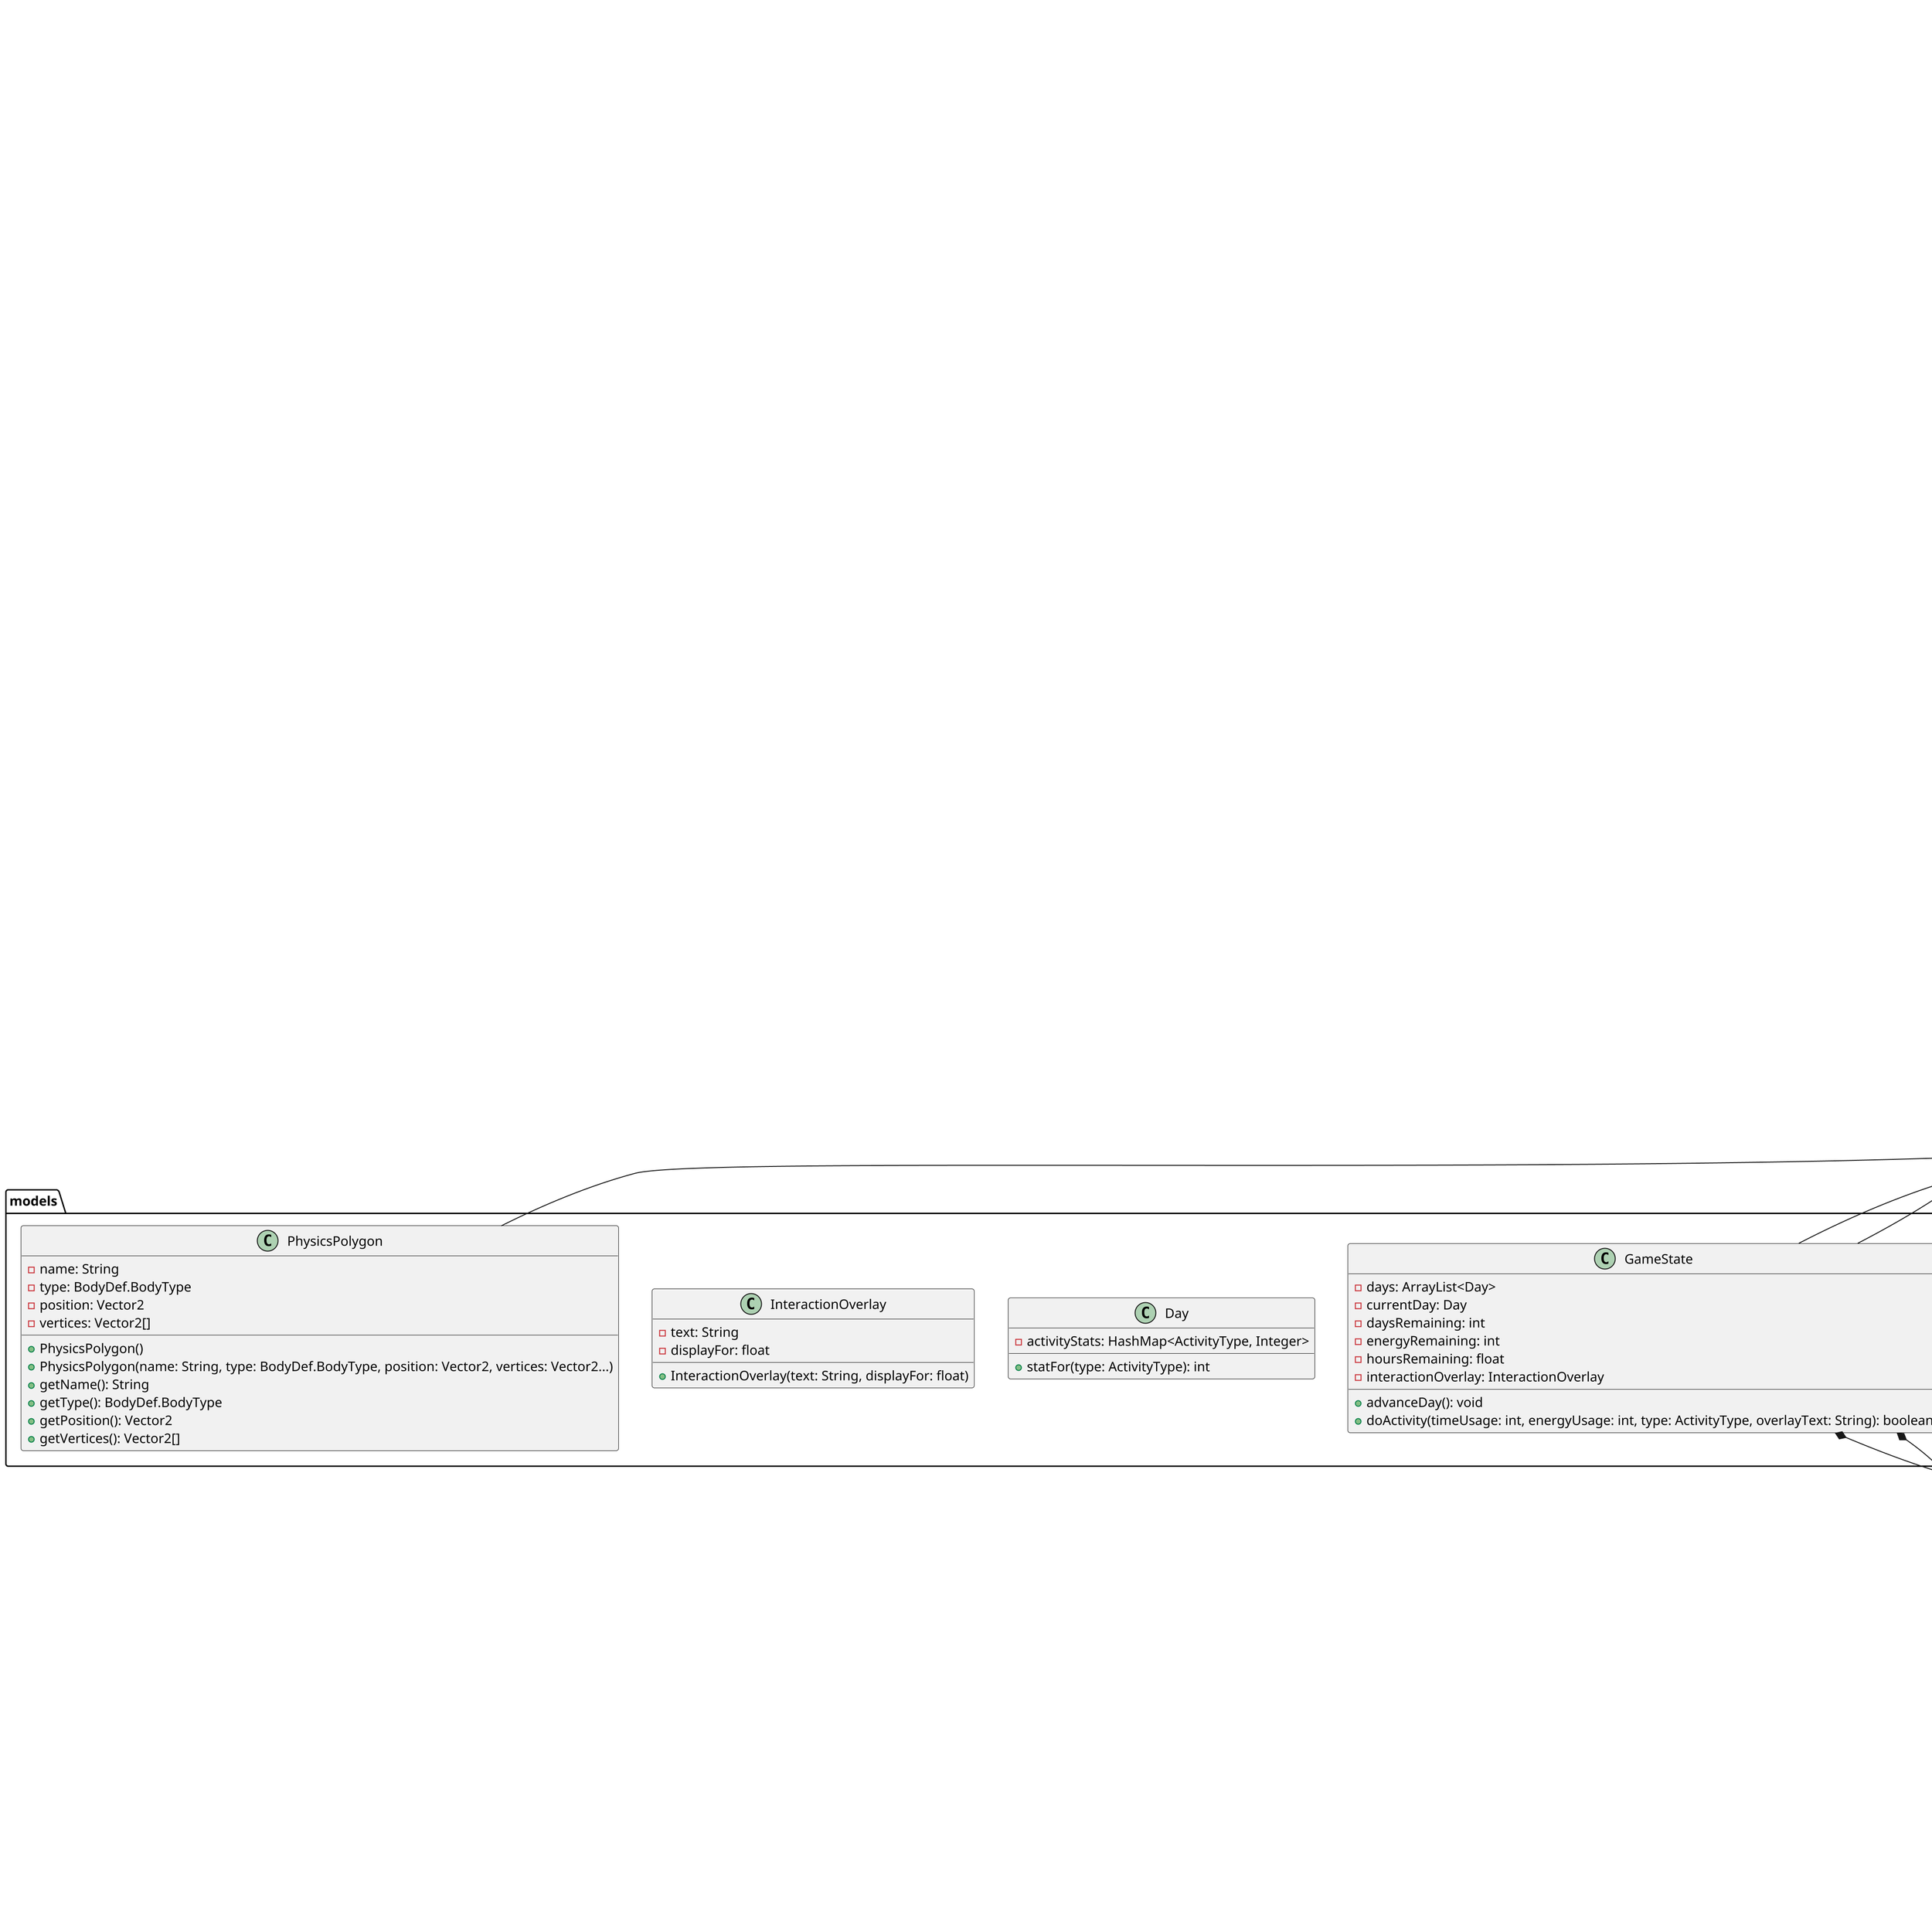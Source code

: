 @startuml
scale 2.0

package game{
    class HeslingtonHustle{}
    }


package screens{
    class MainMenu {
        - game: HeslingtonHustle
        - camera: Camera
        - stage: Stage
        - root: Table
        + MainMenu(game: HeslingtonHustle)
        + render(v: float): void
        + show(): void
        + resize(width: int, height: int): void
        + pause(): void
        + resume(): void
        + hide(): void
        + dispose(): void
    }

    class Playing {
        - game: HeslingtonHustle
        - camera: OrthographicCamera
        - viewport: Viewport
        - stage: Stage
        - counters: Table
        - days: Container<Label>
        - engine: Engine
        - gameState: GameState
        - world: World
        - debugRenderer: Box2DDebugRenderer
        + Playing(game: HeslingtonHustle)
        + render(delta: float): void
        + resize(width: int, height: int): void
        + show(): void
        + pause(): void
        + resume(): void
        + hide(): void
        + dispose(): void
        - initTerrain(): void
        - initInteractionLocations(engine: Engine): Entity[]
        - initPlayerBody(): Fixture
        - initPlayerEntity(engine: Engine): Entity
    }

    class EndScreen {
        - MAX_DAY_SCORE: float
        - MIN_DAY_SCORE: float
        - camera: Camera
        - stage: Stage

        + EndScreen(game: HeslingtonHustle, endGameState: GameState)
        + getDayScore(studyCount: int, mealCount: int, recreationCount: int): float
        + calculateExamScore(days: List<GameState.Day>): float
        + render(delta: float): void
        + resize(width: int, height: int): void
        + show(): void
        + pause(): void
        + resume(): void
        + hide(): void
        + dispose(): void
    }
}


package models{
    class GameState {
        - days: ArrayList<Day>
        - currentDay: Day
        - daysRemaining: int
        - energyRemaining: int
        - hoursRemaining: float
        - interactionOverlay: InteractionOverlay
        + advanceDay(): void
        + doActivity(timeUsage: int, energyUsage: int, type: ActivityType, overlayText: String): boolean
    }

    class Day {
        - activityStats: HashMap<ActivityType, Integer>
        + statFor(type: ActivityType): int
    }

    class InteractionOverlay {
        - text: String
        - displayFor: float
        + InteractionOverlay(text: String, displayFor: float)
    }

    class PhysicsPolygon {
        - name: String
        - type: BodyDef.BodyType
        - position: Vector2
        - vertices: Vector2[]
        + PhysicsPolygon()
        + PhysicsPolygon(name: String, type: BodyDef.BodyType, position: Vector2, vertices: Vector2...)
        + getName(): String
        + getType(): BodyDef.BodyType
        + getPosition(): Vector2
        + getVertices(): Vector2[]
    }
}

package components{
    class AnimationComponent {
        - spriteScale: float
        - animations: IntMap<Animation<Sprite>>
        - currentAnimation: int
        - time: float
        + AnimationComponent(spriteScale: float)
    }

    class CounterComponent {
        - label: Label
        - valueResolver: CounterValueResolver
        + CounterComponent(label: Label, valueResolver: CounterValueResolver)
    }


    class FixtureComponent {
        - fixture: Fixture
        + FixtureComponent(fixture: Fixture)
    }

    class HitboxComponent {
        - rects: Rectangle[]
        - region: Rectangle
        + HitboxComponent(rects: Rectangle...)
    }

    class InteractionComponent {
        - interactable: Interactable
        + InteractionComponent(interactable: Interactable)
    }

    class PlayerComponent {
        - isInteracting: boolean
    }

    class PositionComponent {
        - x: float
        - y: float
        + PositionComponent(x: float, y: float)
        + PositionComponent()
    }

    class TextureComponent {
        - region: TextureRegion
        - scale: float
        - visible: boolean
        + TextureComponent(region: TextureRegion, scale: float)
        + show(): TextureComponent
        + hide(): TextureComponent
    }

    class TooltipComponent {
        - tooltip: GlyphLayout
        + TooltipComponent(font: BitmapFont, tooltip: String)
    }
}


package constants{
    class GameConstants {
        {static} WORLD_WIDTH: int
        {static} WORLD_HEIGHT: int
    }

    class MoveDirection {
        {static} STATIONARY: int
        {static} UP: int
        {static} DOWN: int
        {static} LEFT: int
        {static} RIGHT: int
    }

    class PlayerConstants {
        {static} HITBOX_RADIUS: float
        {static} PLAYER_SPEED: float
        {static} START_POSITION: Vector2
    }

    class ActivityType{}
    


}


package systems{
    class AnimationSystem {
        - batch: SpriteBatch
        - gameState: GameState
        - am: ComponentMapper<AnimationComponent>
        - fm: ComponentMapper<FixtureComponent>
        - pm: ComponentMapper<PositionComponent>
        + AnimationSystem(batch: SpriteBatch, gameState: GameState)
        + update(deltaTime: float): void
        - processEntity(entity: Entity, deltaTime: float): void
    }

    class CounterUpdateSystem {
        - gameState: GameState
        - cm: ComponentMapper<CounterComponent>
        + CounterUpdateSystem(gameState: GameState)
        - processEntity(entity: Entity, deltaTime: float): void
    }

    class DebugSystem {
        - shapeDrawer: ShapeDrawer
        - hm: ComponentMapper<HitboxComponent>
        - fm: ComponentMapper<FixtureComponent>
        - interactables: ImmutableArray<Entity>
        - playerEntity: Entity
        + DebugSystem(shapeDrawer: ShapeDrawer)
        + addedToEngine(engine: Engine): void
        + update(deltaTime: float): void
    }

    class InteractionOverlayRenderingSystem {
        - batch: SpriteBatch
        - font: BitmapFont
        - shapeDrawer: ShapeDrawer
        - gameState: GameState
        - elapsed: float
        + InteractionOverlayRenderingSystem(batch: SpriteBatch, font: BitmapFont, shapeDrawer: ShapeDrawer, gameState: GameState)
        + update(deltaTime: float): void
    }

    class MapRenderingSystem {
        - camera: OrthographicCamera
        - renderer: OrthogonalTiledMapRenderer
        + MapRenderingSystem(tiledMap: TiledMap, camera: OrthographicCamera)
        + update(deltaTime: float): void
    }

    class PlayerInputSystem {
        - gameState: GameState
        - playerEntity: Entity
        - velocity: Vector2
        - pm: ComponentMapper<PlayerComponent>
        - fm: ComponentMapper<FixtureComponent>
        - am: ComponentMapper<AnimationComponent>
        + PlayerInputSystem(gameState: GameState)
        + addedToEngine(engine: Engine): void
        + update(deltaTime: float): void
    }

    class PlayerInteractionSystem {
        - gameState: GameState
        - playerEntity: Entity
        - interactables: ImmutableArray<Entity>
        - plm: ComponentMapper<PlayerComponent>
        - am: ComponentMapper<AnimationComponent>
        - im: ComponentMapper<InteractionComponent>
        - hm: ComponentMapper<HitboxComponent>
        - fm: ComponentMapper<FixtureComponent>
        + PlayerInteractionSystem(gameState: GameState)
        + addedToEngine(engine: Engine): void
        + update(deltaTime: float): void
    }

    class StaticRenderingSystem {
        - batch: SpriteBatch
        - tm: ComponentMapper<TextureComponent>
        - pm: ComponentMapper<PositionComponent>
        + StaticRenderingSystem(batch: SpriteBatch)
        + processEntity(entity: Entity, deltaTime: float): void
    }

    class TooltipRenderingSystem {
        - font: BitmapFont
        - shapeDrawer: ShapeDrawer
        - batch: SpriteBatch
        - gameState: GameState
        - hm: ComponentMapper<HitboxComponent>
        - tm: ComponentMapper<TooltipComponent>
        - fm: ComponentMapper<FixtureComponent>
        + TooltipRenderingSystem(font: BitmapFont, shapeDrawer: ShapeDrawer, batch: SpriteBatch, gameState: GameState)
        + addedToEngine(engine: Engine): void
        + update(deltaTime: float): void
    }
}








HeslingtonHustle *------- EndScreen
HeslingtonHustle *------- Playing
HeslingtonHustle *- MainMenu

AnimationSystem *------- AnimationComponent
AnimationSystem *------- FixtureComponent
AnimationSystem *------- PositionComponent

CounterUpdateSystem *------- CounterComponent

DebugSystem *------- AnimationComponent
DebugSystem *------- FixtureComponent
DebugSystem *------- HitboxComponent
DebugSystem *------- InteractionComponent
DebugSystem *------- PlayerComponent
DebugSystem *------- PlayerConstants

InteractionOverlayRenderingSystem *------- GameConstants



PlayerInputSystem *-------AnimationComponent
PlayerInputSystem *-------FixtureComponent
PlayerInputSystem *-------PlayerComponent
PlayerInputSystem *-------MoveDirection
PlayerInputSystem *-------PlayerConstants

PlayerInteractionSystem *-------FixtureComponent
PlayerInteractionSystem *-------HitboxComponent
PlayerInteractionSystem *-------InteractionComponent
PlayerInteractionSystem *-------PlayerComponent
PlayerInteractionSystem *-------PlayerConstants

StaticRenderingSystem *------- PositionComponent
StaticRenderingSystem *------- TextureComponent

TooltipRenderingSystem *------- FixtureComponent
TooltipRenderingSystem *------- HitboxComponent
TooltipRenderingSystem *------- PlayerComponent
TooltipRenderingSystem *------- TooltipComponent
TooltipRenderingSystem *------- PlayerConstants


GameState *------- ActivityType
GameState *------- GameConstants





Playing *------- AnimationComponent
Playing *------- CounterComponent
Playing *------- FixtureComponent
Playing *------- HitboxComponent
Playing *------- InteractionComponent
Playing *------- PlayerComponent
Playing *------- PositionComponent
Playing *------- TextureComponent
Playing *------- TooltipComponent




Playing *------- GameState
Playing *------- PhysicsPolygon


Playing *------- AnimationSystem
Playing *------- CounterUpdateSystem
Playing *------- DebugSystem
Playing *------- InteractionOverlayRenderingSystem
Playing *------- MapRenderingSystem
Playing *------- PlayerInputSystem
Playing *------- PlayerInteractionSystem
Playing *------- StaticRenderingSystem
Playing *------- TooltipRenderingSystem

EndScreen *------- GameState





@enduml